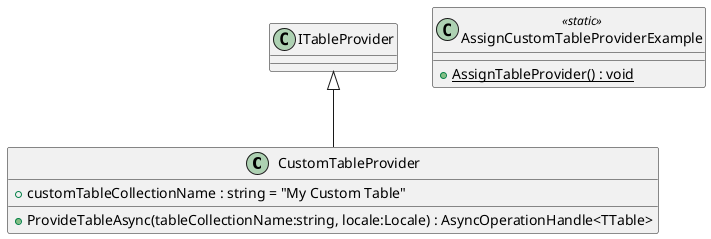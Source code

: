 @startuml
class CustomTableProvider {
    + customTableCollectionName : string = "My Custom Table"
    + ProvideTableAsync(tableCollectionName:string, locale:Locale) : AsyncOperationHandle<TTable>
}
class AssignCustomTableProviderExample <<static>> {
    + {static} AssignTableProvider() : void
}
ITableProvider <|-- CustomTableProvider
@enduml
